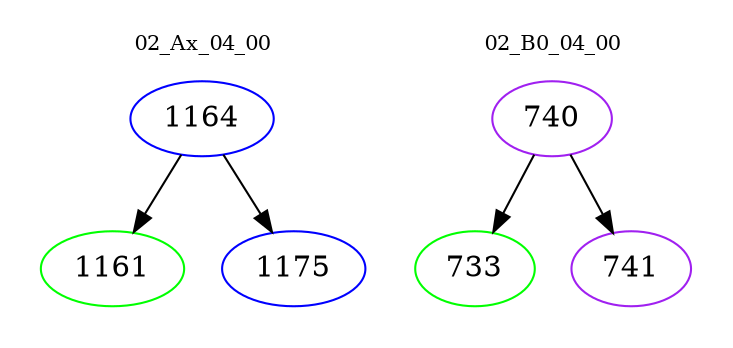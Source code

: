 digraph{
subgraph cluster_0 {
color = white
label = "02_Ax_04_00";
fontsize=10;
T0_1164 [label="1164", color="blue"]
T0_1164 -> T0_1161 [color="black"]
T0_1161 [label="1161", color="green"]
T0_1164 -> T0_1175 [color="black"]
T0_1175 [label="1175", color="blue"]
}
subgraph cluster_1 {
color = white
label = "02_B0_04_00";
fontsize=10;
T1_740 [label="740", color="purple"]
T1_740 -> T1_733 [color="black"]
T1_733 [label="733", color="green"]
T1_740 -> T1_741 [color="black"]
T1_741 [label="741", color="purple"]
}
}
